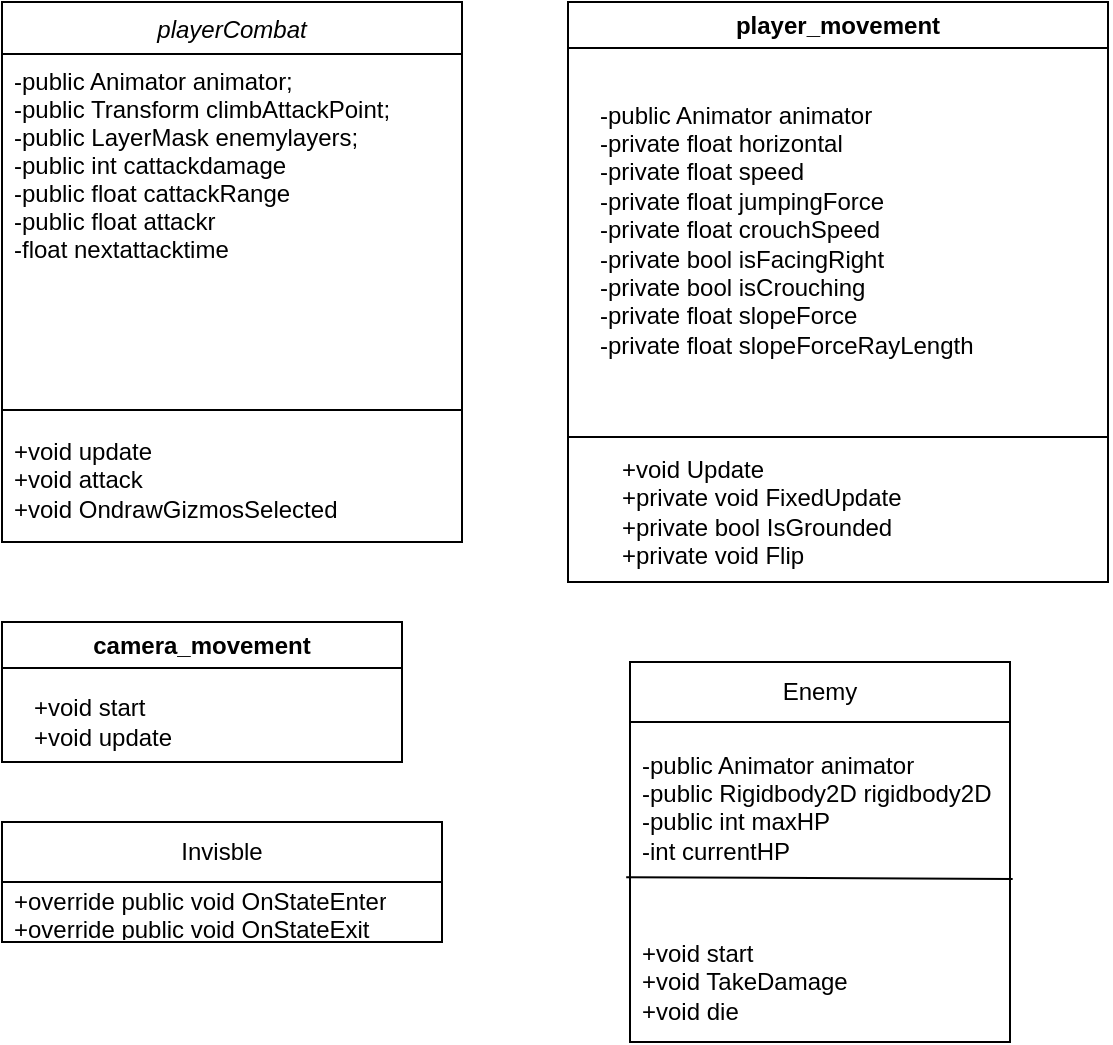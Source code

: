 <mxfile version="21.1.4" type="device">
  <diagram id="C5RBs43oDa-KdzZeNtuy" name="Page-1">
    <mxGraphModel dx="1689" dy="889" grid="1" gridSize="10" guides="1" tooltips="1" connect="1" arrows="1" fold="1" page="1" pageScale="1" pageWidth="827" pageHeight="1169" math="0" shadow="0">
      <root>
        <mxCell id="WIyWlLk6GJQsqaUBKTNV-0" />
        <mxCell id="WIyWlLk6GJQsqaUBKTNV-1" parent="WIyWlLk6GJQsqaUBKTNV-0" />
        <mxCell id="zkfFHV4jXpPFQw0GAbJ--0" value="playerCombat" style="swimlane;fontStyle=2;align=center;verticalAlign=top;childLayout=stackLayout;horizontal=1;startSize=26;horizontalStack=0;resizeParent=1;resizeLast=0;collapsible=1;marginBottom=0;rounded=0;shadow=0;strokeWidth=1;" parent="WIyWlLk6GJQsqaUBKTNV-1" vertex="1">
          <mxGeometry x="30" y="30" width="230" height="270" as="geometry">
            <mxRectangle x="230" y="140" width="160" height="26" as="alternateBounds" />
          </mxGeometry>
        </mxCell>
        <mxCell id="zkfFHV4jXpPFQw0GAbJ--1" value="-public Animator animator;&#xa;-public Transform climbAttackPoint;&#xa;-public LayerMask enemylayers;&#xa;-public int cattackdamage &#xa;-public float cattackRange &#xa;-public float attackr &#xa;-float nextattacktime " style="text;align=left;verticalAlign=top;spacingLeft=4;spacingRight=4;overflow=hidden;rotatable=0;points=[[0,0.5],[1,0.5]];portConstraint=eastwest;" parent="zkfFHV4jXpPFQw0GAbJ--0" vertex="1">
          <mxGeometry y="26" width="230" height="174" as="geometry" />
        </mxCell>
        <mxCell id="zkfFHV4jXpPFQw0GAbJ--4" value="" style="line;html=1;strokeWidth=1;align=left;verticalAlign=middle;spacingTop=-1;spacingLeft=3;spacingRight=3;rotatable=0;labelPosition=right;points=[];portConstraint=eastwest;" parent="zkfFHV4jXpPFQw0GAbJ--0" vertex="1">
          <mxGeometry y="200" width="230" height="8" as="geometry" />
        </mxCell>
        <mxCell id="nKoJPLb-zGdAQr9RfCIC-0" value="+void update&lt;br&gt;+void attack&lt;br&gt;+void OndrawGizmosSelected" style="text;strokeColor=none;fillColor=none;align=left;verticalAlign=middle;spacingLeft=4;spacingRight=4;overflow=hidden;points=[[0,0.5],[1,0.5]];portConstraint=eastwest;rotatable=0;whiteSpace=wrap;html=1;" vertex="1" parent="zkfFHV4jXpPFQw0GAbJ--0">
          <mxGeometry y="208" width="230" height="62" as="geometry" />
        </mxCell>
        <mxCell id="nKoJPLb-zGdAQr9RfCIC-1" value="player_movement" style="swimlane;whiteSpace=wrap;html=1;" vertex="1" parent="WIyWlLk6GJQsqaUBKTNV-1">
          <mxGeometry x="313" y="30" width="270" height="290" as="geometry" />
        </mxCell>
        <mxCell id="nKoJPLb-zGdAQr9RfCIC-3" value="&lt;div&gt;-public Animator animator&lt;/div&gt;&lt;div&gt;-private float horizontal&lt;/div&gt;&lt;div&gt;-private float speed&lt;/div&gt;&lt;div&gt;-private float jumpingForce&lt;/div&gt;&lt;div&gt;-private float crouchSpeed&lt;/div&gt;&lt;div&gt;-private bool isFacingRight&lt;/div&gt;&lt;div&gt;-private bool isCrouching&lt;/div&gt;&lt;div&gt;-private float slopeForce&lt;/div&gt;&lt;div&gt;-private float&amp;nbsp;&lt;span style=&quot;background-color: initial;&quot;&gt;slopeForceRayLength&lt;/span&gt;&lt;/div&gt;&lt;div&gt;&lt;br&gt;&lt;/div&gt;" style="text;strokeColor=none;fillColor=none;align=left;verticalAlign=middle;spacingLeft=4;spacingRight=4;overflow=hidden;points=[[0,0.5],[1,0.5]];portConstraint=eastwest;rotatable=0;whiteSpace=wrap;html=1;" vertex="1" parent="nKoJPLb-zGdAQr9RfCIC-1">
          <mxGeometry x="10" y="26" width="200" height="190" as="geometry" />
        </mxCell>
        <mxCell id="nKoJPLb-zGdAQr9RfCIC-6" value="+void Update&lt;br&gt;+private void FixedUpdate&lt;br&gt;+private bool IsGrounded&lt;br&gt;+private void Flip" style="text;strokeColor=none;fillColor=none;align=left;verticalAlign=middle;spacingLeft=4;spacingRight=4;overflow=hidden;points=[[0,0.5],[1,0.5]];portConstraint=eastwest;rotatable=0;whiteSpace=wrap;html=1;" vertex="1" parent="nKoJPLb-zGdAQr9RfCIC-1">
          <mxGeometry x="21" y="220" width="209" height="70" as="geometry" />
        </mxCell>
        <mxCell id="nKoJPLb-zGdAQr9RfCIC-5" value="" style="endArrow=none;html=1;rounded=0;exitX=0;exitY=0.75;exitDx=0;exitDy=0;entryX=1;entryY=0.75;entryDx=0;entryDy=0;" edge="1" parent="WIyWlLk6GJQsqaUBKTNV-1" source="nKoJPLb-zGdAQr9RfCIC-1" target="nKoJPLb-zGdAQr9RfCIC-1">
          <mxGeometry width="50" height="50" relative="1" as="geometry">
            <mxPoint x="300" y="170" as="sourcePoint" />
            <mxPoint x="350" y="120" as="targetPoint" />
          </mxGeometry>
        </mxCell>
        <mxCell id="nKoJPLb-zGdAQr9RfCIC-8" value="camera_movement" style="swimlane;whiteSpace=wrap;html=1;" vertex="1" parent="WIyWlLk6GJQsqaUBKTNV-1">
          <mxGeometry x="30" y="340" width="200" height="70" as="geometry" />
        </mxCell>
        <mxCell id="nKoJPLb-zGdAQr9RfCIC-9" value="+void start&lt;br&gt;+void update" style="text;strokeColor=none;fillColor=none;align=left;verticalAlign=middle;spacingLeft=4;spacingRight=4;overflow=hidden;points=[[0,0.5],[1,0.5]];portConstraint=eastwest;rotatable=0;whiteSpace=wrap;html=1;" vertex="1" parent="nKoJPLb-zGdAQr9RfCIC-8">
          <mxGeometry x="10" y="30" width="80" height="40" as="geometry" />
        </mxCell>
        <mxCell id="nKoJPLb-zGdAQr9RfCIC-10" value="Enemy" style="swimlane;fontStyle=0;childLayout=stackLayout;horizontal=1;startSize=30;horizontalStack=0;resizeParent=1;resizeParentMax=0;resizeLast=0;collapsible=1;marginBottom=0;whiteSpace=wrap;html=1;" vertex="1" parent="WIyWlLk6GJQsqaUBKTNV-1">
          <mxGeometry x="344" y="360" width="190" height="190" as="geometry" />
        </mxCell>
        <mxCell id="nKoJPLb-zGdAQr9RfCIC-14" value="&lt;div&gt;-public Animator animator&lt;/div&gt;&lt;div&gt;-public Rigidbody2D rigidbody2D&lt;/div&gt;&lt;div&gt;-public int maxHP&lt;/div&gt;&lt;div&gt;-int currentHP&lt;/div&gt;&lt;div&gt;&lt;br&gt;&lt;/div&gt;" style="text;strokeColor=none;fillColor=none;align=left;verticalAlign=middle;spacingLeft=4;spacingRight=4;overflow=hidden;points=[[0,0.5],[1,0.5]];portConstraint=eastwest;rotatable=0;whiteSpace=wrap;html=1;" vertex="1" parent="nKoJPLb-zGdAQr9RfCIC-10">
          <mxGeometry y="30" width="190" height="100" as="geometry" />
        </mxCell>
        <mxCell id="nKoJPLb-zGdAQr9RfCIC-15" value="" style="endArrow=none;html=1;rounded=0;exitX=-0.01;exitY=0.776;exitDx=0;exitDy=0;exitPerimeter=0;entryX=1.007;entryY=0.785;entryDx=0;entryDy=0;entryPerimeter=0;" edge="1" parent="nKoJPLb-zGdAQr9RfCIC-10" source="nKoJPLb-zGdAQr9RfCIC-14" target="nKoJPLb-zGdAQr9RfCIC-14">
          <mxGeometry width="50" height="50" relative="1" as="geometry">
            <mxPoint x="-64" y="70" as="sourcePoint" />
            <mxPoint x="186" y="108" as="targetPoint" />
          </mxGeometry>
        </mxCell>
        <mxCell id="nKoJPLb-zGdAQr9RfCIC-16" value="+void start&lt;br&gt;+void TakeDamage&lt;br&gt;+void die&lt;br&gt;" style="text;strokeColor=none;fillColor=none;align=left;verticalAlign=middle;spacingLeft=4;spacingRight=4;overflow=hidden;points=[[0,0.5],[1,0.5]];portConstraint=eastwest;rotatable=0;whiteSpace=wrap;html=1;" vertex="1" parent="nKoJPLb-zGdAQr9RfCIC-10">
          <mxGeometry y="130" width="190" height="60" as="geometry" />
        </mxCell>
        <mxCell id="nKoJPLb-zGdAQr9RfCIC-17" value="Invisble" style="swimlane;fontStyle=0;childLayout=stackLayout;horizontal=1;startSize=30;horizontalStack=0;resizeParent=1;resizeParentMax=0;resizeLast=0;collapsible=1;marginBottom=0;whiteSpace=wrap;html=1;" vertex="1" parent="WIyWlLk6GJQsqaUBKTNV-1">
          <mxGeometry x="30" y="440" width="220" height="60" as="geometry" />
        </mxCell>
        <mxCell id="nKoJPLb-zGdAQr9RfCIC-18" value="+override public void OnStateEnter&lt;br&gt;+override public void OnStateExit" style="text;strokeColor=none;fillColor=none;align=left;verticalAlign=middle;spacingLeft=4;spacingRight=4;overflow=hidden;points=[[0,0.5],[1,0.5]];portConstraint=eastwest;rotatable=0;whiteSpace=wrap;html=1;" vertex="1" parent="nKoJPLb-zGdAQr9RfCIC-17">
          <mxGeometry y="30" width="220" height="30" as="geometry" />
        </mxCell>
      </root>
    </mxGraphModel>
  </diagram>
</mxfile>
